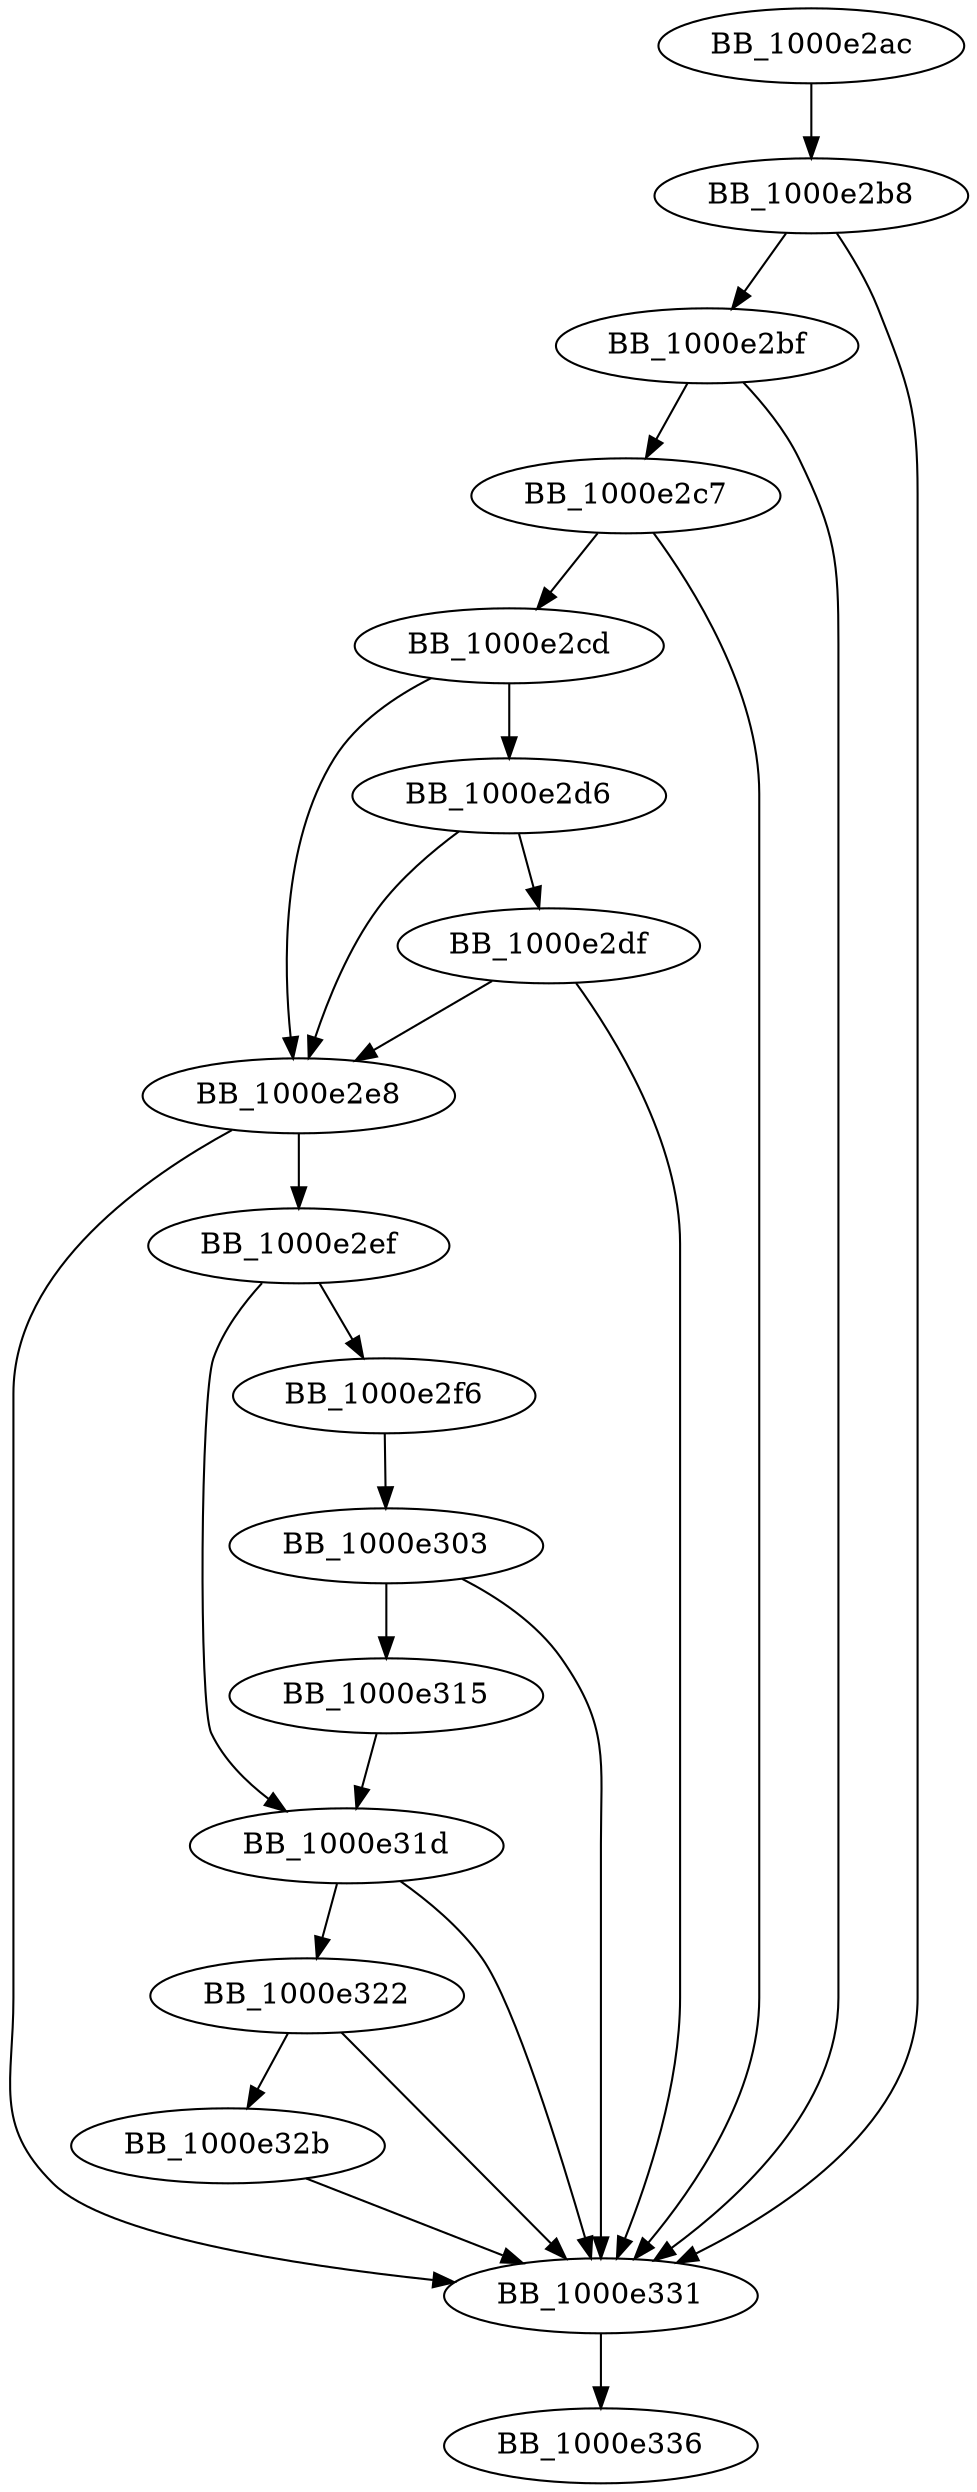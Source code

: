 DiGraph ___DestructExceptionObject{
BB_1000e2ac->BB_1000e2b8
BB_1000e2b8->BB_1000e2bf
BB_1000e2b8->BB_1000e331
BB_1000e2bf->BB_1000e2c7
BB_1000e2bf->BB_1000e331
BB_1000e2c7->BB_1000e2cd
BB_1000e2c7->BB_1000e331
BB_1000e2cd->BB_1000e2d6
BB_1000e2cd->BB_1000e2e8
BB_1000e2d6->BB_1000e2df
BB_1000e2d6->BB_1000e2e8
BB_1000e2df->BB_1000e2e8
BB_1000e2df->BB_1000e331
BB_1000e2e8->BB_1000e2ef
BB_1000e2e8->BB_1000e331
BB_1000e2ef->BB_1000e2f6
BB_1000e2ef->BB_1000e31d
BB_1000e2f6->BB_1000e303
BB_1000e303->BB_1000e315
BB_1000e303->BB_1000e331
BB_1000e315->BB_1000e31d
BB_1000e31d->BB_1000e322
BB_1000e31d->BB_1000e331
BB_1000e322->BB_1000e32b
BB_1000e322->BB_1000e331
BB_1000e32b->BB_1000e331
BB_1000e331->BB_1000e336
}

